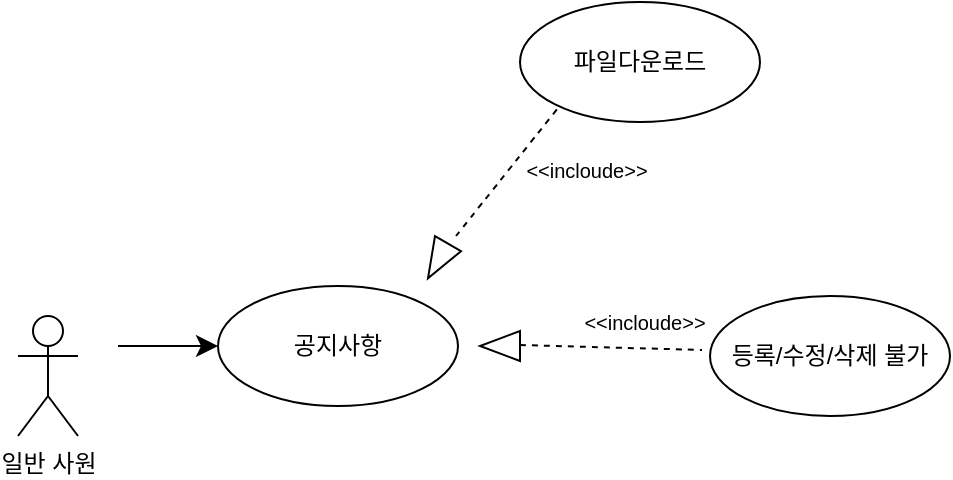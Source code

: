 <mxfile version="26.0.16">
  <diagram name="페이지-1" id="AKN-TgvPKSxcOeQDRh1S">
    <mxGraphModel dx="593" dy="284" grid="0" gridSize="10" guides="1" tooltips="1" connect="1" arrows="1" fold="1" page="0" pageScale="1" pageWidth="827" pageHeight="1169" math="0" shadow="0">
      <root>
        <mxCell id="0" />
        <mxCell id="1" parent="0" />
        <mxCell id="iZaMy3R6LKssgBcFQ7Eu-2" value="파일다운로드" style="ellipse;whiteSpace=wrap;html=1;" vertex="1" parent="1">
          <mxGeometry x="281" y="518" width="120" height="60" as="geometry" />
        </mxCell>
        <mxCell id="iZaMy3R6LKssgBcFQ7Eu-3" value="등록/수정/삭제 불가" style="ellipse;whiteSpace=wrap;html=1;" vertex="1" parent="1">
          <mxGeometry x="376" y="665" width="120" height="60" as="geometry" />
        </mxCell>
        <mxCell id="iZaMy3R6LKssgBcFQ7Eu-5" value="일반 사원" style="shape=umlActor;verticalLabelPosition=bottom;verticalAlign=top;html=1;outlineConnect=0;" vertex="1" parent="1">
          <mxGeometry x="30" y="675" width="30" height="60" as="geometry" />
        </mxCell>
        <mxCell id="iZaMy3R6LKssgBcFQ7Eu-9" value="공지사항" style="ellipse;whiteSpace=wrap;html=1;" vertex="1" parent="1">
          <mxGeometry x="130" y="660" width="120" height="60" as="geometry" />
        </mxCell>
        <mxCell id="iZaMy3R6LKssgBcFQ7Eu-10" value="" style="endArrow=classic;html=1;rounded=0;fontSize=12;startSize=8;endSize=8;curved=1;entryX=0;entryY=0.5;entryDx=0;entryDy=0;" edge="1" parent="1" target="iZaMy3R6LKssgBcFQ7Eu-9">
          <mxGeometry width="50" height="50" relative="1" as="geometry">
            <mxPoint x="80" y="690" as="sourcePoint" />
            <mxPoint x="170" y="710" as="targetPoint" />
          </mxGeometry>
        </mxCell>
        <mxCell id="iZaMy3R6LKssgBcFQ7Eu-11" value="" style="endArrow=none;dashed=1;html=1;rounded=0;fontSize=12;startSize=8;endSize=8;curved=1;" edge="1" parent="1">
          <mxGeometry width="50" height="50" relative="1" as="geometry">
            <mxPoint x="249" y="635" as="sourcePoint" />
            <mxPoint x="300" y="571" as="targetPoint" />
          </mxGeometry>
        </mxCell>
        <mxCell id="iZaMy3R6LKssgBcFQ7Eu-12" value="&lt;font style=&quot;font-size: 10px; font-weight: normal;&quot;&gt;&amp;lt;&amp;lt;incloude&amp;gt;&amp;gt;&lt;/font&gt;" style="text;strokeColor=none;fillColor=none;html=1;fontSize=24;fontStyle=1;verticalAlign=middle;align=center;" vertex="1" parent="1">
          <mxGeometry x="281" y="589" width="66" height="17" as="geometry" />
        </mxCell>
        <mxCell id="iZaMy3R6LKssgBcFQ7Eu-13" value="" style="triangle;whiteSpace=wrap;html=1;direction=west;rotation=-60;" vertex="1" parent="1">
          <mxGeometry x="230" y="640" width="20" height="15" as="geometry" />
        </mxCell>
        <mxCell id="iZaMy3R6LKssgBcFQ7Eu-15" value="" style="endArrow=none;dashed=1;html=1;rounded=0;fontSize=12;startSize=8;endSize=8;curved=1;" edge="1" parent="1">
          <mxGeometry width="50" height="50" relative="1" as="geometry">
            <mxPoint x="281" y="689.5" as="sourcePoint" />
            <mxPoint x="372" y="692" as="targetPoint" />
          </mxGeometry>
        </mxCell>
        <mxCell id="iZaMy3R6LKssgBcFQ7Eu-16" value="&lt;font style=&quot;font-size: 10px; font-weight: normal;&quot;&gt;&amp;lt;&amp;lt;incloude&amp;gt;&amp;gt;&lt;/font&gt;" style="text;strokeColor=none;fillColor=none;html=1;fontSize=24;fontStyle=1;verticalAlign=middle;align=center;direction=east;" vertex="1" parent="1">
          <mxGeometry x="310" y="665" width="66" height="17" as="geometry" />
        </mxCell>
        <mxCell id="iZaMy3R6LKssgBcFQ7Eu-17" value="" style="triangle;whiteSpace=wrap;html=1;direction=west;rotation=0;" vertex="1" parent="1">
          <mxGeometry x="261" y="682.5" width="20" height="15" as="geometry" />
        </mxCell>
      </root>
    </mxGraphModel>
  </diagram>
</mxfile>
